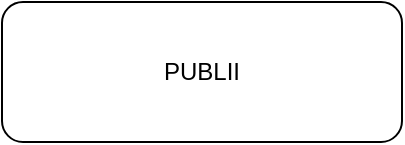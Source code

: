 <mxfile version="25.0.1">
  <diagram name="Страница — 1" id="aUnkIaF2zMziqnkqAgAU">
    <mxGraphModel dx="1185" dy="661" grid="1" gridSize="10" guides="1" tooltips="1" connect="1" arrows="1" fold="1" page="1" pageScale="1" pageWidth="827" pageHeight="1169" math="0" shadow="0">
      <root>
        <mxCell id="0" />
        <mxCell id="1" parent="0" />
        <mxCell id="AP11JjzfRPyryLUPW_fA-1" value="PUBLII" style="rounded=1;whiteSpace=wrap;html=1;" vertex="1" parent="1">
          <mxGeometry x="240" y="320" width="200" height="70" as="geometry" />
        </mxCell>
      </root>
    </mxGraphModel>
  </diagram>
</mxfile>
